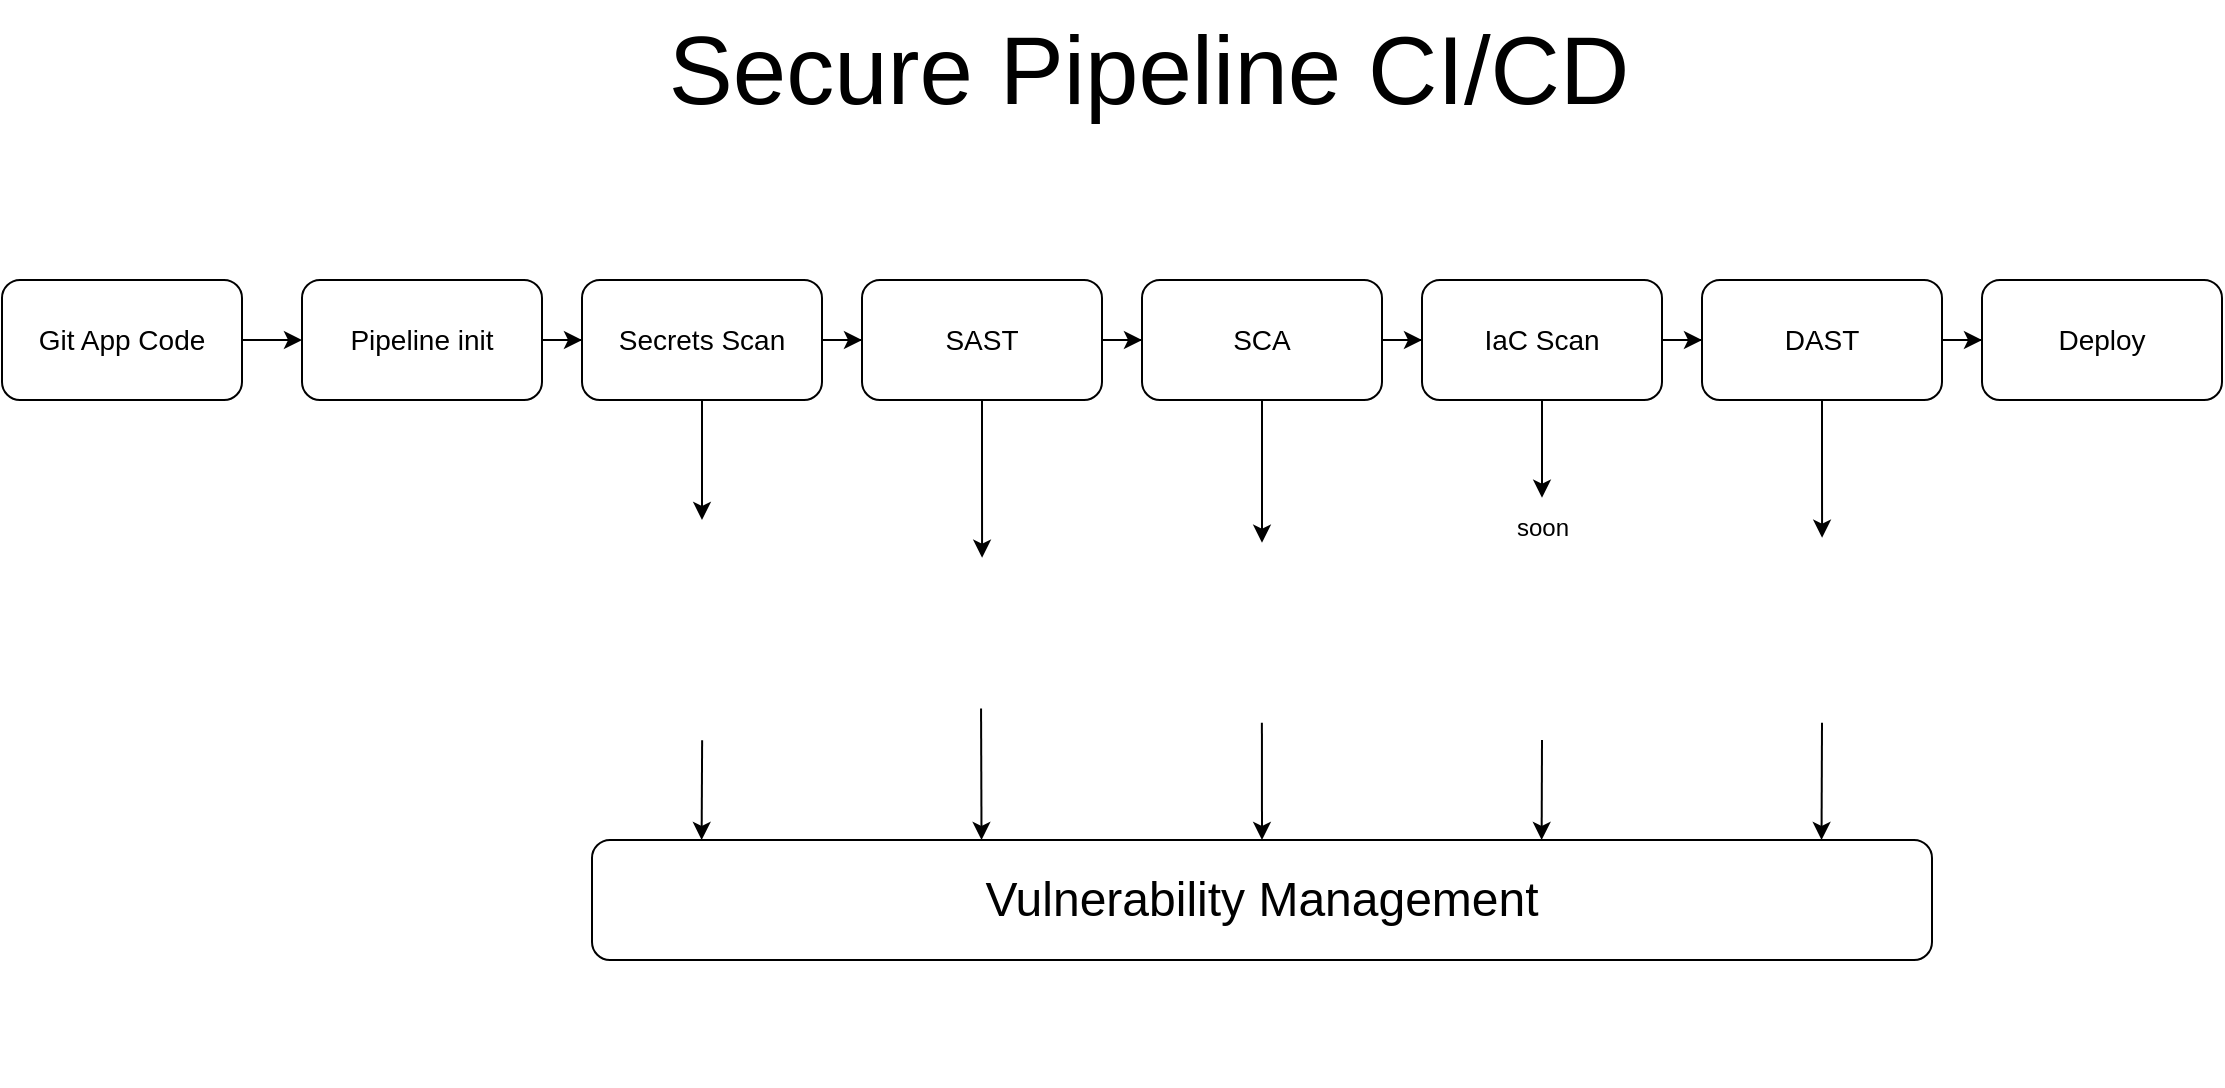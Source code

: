 <mxfile version="23.0.0" type="github">
  <diagram name="Página-1" id="RYFyYzwZ5WKq69sqdR-A">
    <mxGraphModel dx="1242" dy="820" grid="1" gridSize="10" guides="1" tooltips="1" connect="1" arrows="1" fold="1" page="1" pageScale="1" pageWidth="827" pageHeight="1169" math="0" shadow="0">
      <root>
        <mxCell id="0" />
        <mxCell id="1" parent="0" />
        <mxCell id="hn5n980xTfpvtiMm4V87-12" value="" style="edgeStyle=orthogonalEdgeStyle;rounded=0;orthogonalLoop=1;jettySize=auto;html=1;" parent="1" source="hn5n980xTfpvtiMm4V87-1" target="hn5n980xTfpvtiMm4V87-2" edge="1">
          <mxGeometry relative="1" as="geometry" />
        </mxCell>
        <mxCell id="hn5n980xTfpvtiMm4V87-1" value="&lt;font style=&quot;font-size: 14px;&quot;&gt;Git App Code&lt;/font&gt;" style="rounded=1;whiteSpace=wrap;html=1;" parent="1" vertex="1">
          <mxGeometry x="20" y="340" width="120" height="60" as="geometry" />
        </mxCell>
        <mxCell id="hn5n980xTfpvtiMm4V87-13" value="" style="edgeStyle=orthogonalEdgeStyle;rounded=0;orthogonalLoop=1;jettySize=auto;html=1;" parent="1" source="hn5n980xTfpvtiMm4V87-2" target="hn5n980xTfpvtiMm4V87-3" edge="1">
          <mxGeometry relative="1" as="geometry" />
        </mxCell>
        <mxCell id="hn5n980xTfpvtiMm4V87-2" value="&lt;font style=&quot;font-size: 14px;&quot;&gt;Pipeline init&lt;/font&gt;" style="rounded=1;whiteSpace=wrap;html=1;" parent="1" vertex="1">
          <mxGeometry x="170" y="340" width="120" height="60" as="geometry" />
        </mxCell>
        <mxCell id="hn5n980xTfpvtiMm4V87-14" value="" style="edgeStyle=orthogonalEdgeStyle;rounded=0;orthogonalLoop=1;jettySize=auto;html=1;" parent="1" source="hn5n980xTfpvtiMm4V87-3" target="hn5n980xTfpvtiMm4V87-4" edge="1">
          <mxGeometry relative="1" as="geometry" />
        </mxCell>
        <mxCell id="hn5n980xTfpvtiMm4V87-30" value="" style="edgeStyle=orthogonalEdgeStyle;rounded=0;orthogonalLoop=1;jettySize=auto;html=1;" parent="1" source="hn5n980xTfpvtiMm4V87-3" edge="1">
          <mxGeometry relative="1" as="geometry">
            <mxPoint x="370" y="460" as="targetPoint" />
          </mxGeometry>
        </mxCell>
        <mxCell id="hn5n980xTfpvtiMm4V87-3" value="&lt;font style=&quot;font-size: 14px;&quot;&gt;Secrets Scan&lt;/font&gt;" style="rounded=1;whiteSpace=wrap;html=1;" parent="1" vertex="1">
          <mxGeometry x="310" y="340" width="120" height="60" as="geometry" />
        </mxCell>
        <mxCell id="hn5n980xTfpvtiMm4V87-15" value="" style="edgeStyle=orthogonalEdgeStyle;rounded=0;orthogonalLoop=1;jettySize=auto;html=1;" parent="1" source="hn5n980xTfpvtiMm4V87-4" target="hn5n980xTfpvtiMm4V87-5" edge="1">
          <mxGeometry relative="1" as="geometry" />
        </mxCell>
        <mxCell id="hn5n980xTfpvtiMm4V87-31" value="" style="edgeStyle=orthogonalEdgeStyle;rounded=0;orthogonalLoop=1;jettySize=auto;html=1;" parent="1" source="hn5n980xTfpvtiMm4V87-4" target="hn5n980xTfpvtiMm4V87-23" edge="1">
          <mxGeometry relative="1" as="geometry" />
        </mxCell>
        <mxCell id="hn5n980xTfpvtiMm4V87-4" value="&lt;font style=&quot;font-size: 14px;&quot;&gt;SAST&lt;/font&gt;" style="rounded=1;whiteSpace=wrap;html=1;" parent="1" vertex="1">
          <mxGeometry x="450" y="340" width="120" height="60" as="geometry" />
        </mxCell>
        <mxCell id="hn5n980xTfpvtiMm4V87-16" value="" style="edgeStyle=orthogonalEdgeStyle;rounded=0;orthogonalLoop=1;jettySize=auto;html=1;" parent="1" source="hn5n980xTfpvtiMm4V87-5" target="hn5n980xTfpvtiMm4V87-6" edge="1">
          <mxGeometry relative="1" as="geometry" />
        </mxCell>
        <mxCell id="hn5n980xTfpvtiMm4V87-32" value="" style="edgeStyle=orthogonalEdgeStyle;rounded=0;orthogonalLoop=1;jettySize=auto;html=1;" parent="1" source="hn5n980xTfpvtiMm4V87-5" target="hn5n980xTfpvtiMm4V87-21" edge="1">
          <mxGeometry relative="1" as="geometry" />
        </mxCell>
        <mxCell id="hn5n980xTfpvtiMm4V87-5" value="&lt;font style=&quot;font-size: 14px;&quot;&gt;SCA&lt;/font&gt;" style="rounded=1;whiteSpace=wrap;html=1;" parent="1" vertex="1">
          <mxGeometry x="590" y="340" width="120" height="60" as="geometry" />
        </mxCell>
        <mxCell id="hn5n980xTfpvtiMm4V87-17" value="" style="edgeStyle=orthogonalEdgeStyle;rounded=0;orthogonalLoop=1;jettySize=auto;html=1;" parent="1" source="hn5n980xTfpvtiMm4V87-6" target="hn5n980xTfpvtiMm4V87-7" edge="1">
          <mxGeometry relative="1" as="geometry" />
        </mxCell>
        <mxCell id="hn5n980xTfpvtiMm4V87-33" value="" style="edgeStyle=orthogonalEdgeStyle;rounded=0;orthogonalLoop=1;jettySize=auto;html=1;" parent="1" source="hn5n980xTfpvtiMm4V87-6" target="hn5n980xTfpvtiMm4V87-29" edge="1">
          <mxGeometry relative="1" as="geometry" />
        </mxCell>
        <mxCell id="hn5n980xTfpvtiMm4V87-6" value="&lt;font style=&quot;font-size: 14px;&quot;&gt;IaC Scan&lt;/font&gt;" style="rounded=1;whiteSpace=wrap;html=1;" parent="1" vertex="1">
          <mxGeometry x="730" y="340" width="120" height="60" as="geometry" />
        </mxCell>
        <mxCell id="hn5n980xTfpvtiMm4V87-18" value="" style="edgeStyle=orthogonalEdgeStyle;rounded=0;orthogonalLoop=1;jettySize=auto;html=1;" parent="1" source="hn5n980xTfpvtiMm4V87-7" target="hn5n980xTfpvtiMm4V87-8" edge="1">
          <mxGeometry relative="1" as="geometry" />
        </mxCell>
        <mxCell id="hn5n980xTfpvtiMm4V87-34" value="" style="edgeStyle=orthogonalEdgeStyle;rounded=0;orthogonalLoop=1;jettySize=auto;html=1;" parent="1" source="hn5n980xTfpvtiMm4V87-7" target="hn5n980xTfpvtiMm4V87-26" edge="1">
          <mxGeometry relative="1" as="geometry" />
        </mxCell>
        <mxCell id="hn5n980xTfpvtiMm4V87-7" value="&lt;font style=&quot;font-size: 14px;&quot;&gt;DAST&lt;/font&gt;" style="rounded=1;whiteSpace=wrap;html=1;" parent="1" vertex="1">
          <mxGeometry x="870" y="340" width="120" height="60" as="geometry" />
        </mxCell>
        <mxCell id="hn5n980xTfpvtiMm4V87-8" value="&lt;font style=&quot;font-size: 14px;&quot;&gt;Deploy&lt;/font&gt;" style="rounded=1;whiteSpace=wrap;html=1;" parent="1" vertex="1">
          <mxGeometry x="1010" y="340" width="120" height="60" as="geometry" />
        </mxCell>
        <mxCell id="hn5n980xTfpvtiMm4V87-20" value="" style="shape=image;verticalLabelPosition=bottom;labelBackgroundColor=default;verticalAlign=top;aspect=fixed;imageAspect=0;image=https://strikeone.s3.us-east-2.amazonaws.com/website/Git_Leaks_f7d7a9bf95.png;clipPath=inset(13.33% 15.33% 20% 18.67%);" parent="1" vertex="1">
          <mxGeometry x="320" y="469.04" width="100.13" height="101.14" as="geometry" />
        </mxCell>
        <mxCell id="hn5n980xTfpvtiMm4V87-21" value="" style="shape=image;verticalLabelPosition=bottom;labelBackgroundColor=default;verticalAlign=top;aspect=fixed;imageAspect=0;image=https://strikeone.s3.us-east-2.amazonaws.com/website/Dependency_Check_7deb0a9d34.png;" parent="1" vertex="1">
          <mxGeometry x="605" y="471.34" width="90" height="90" as="geometry" />
        </mxCell>
        <mxCell id="hn5n980xTfpvtiMm4V87-23" value="" style="shape=image;verticalLabelPosition=bottom;labelBackgroundColor=default;verticalAlign=top;aspect=fixed;imageAspect=0;image=https://forwardsecurity.com/wp-content/uploads/2023/03/semgrep-1.png;clipPath=inset(19.14% 0% 19.71% 0%);" parent="1" vertex="1">
          <mxGeometry x="450.75" y="478.86" width="118.5" height="72.454" as="geometry" />
        </mxCell>
        <mxCell id="hn5n980xTfpvtiMm4V87-24" value="" style="shape=image;verticalLabelPosition=bottom;labelBackgroundColor=default;verticalAlign=top;aspect=fixed;imageAspect=0;image=https://miro.medium.com/v2/resize:fit:365/1*zEcUVR_Dy2h19HUi4XBJPA.png;" parent="1" vertex="1">
          <mxGeometry x="737.5" y="460" width="105" height="110.18" as="geometry" />
        </mxCell>
        <mxCell id="hn5n980xTfpvtiMm4V87-26" value="" style="shape=image;verticalLabelPosition=bottom;labelBackgroundColor=default;verticalAlign=top;aspect=fixed;imageAspect=0;image=https://toolswatch.org/wp-content/uploads/2012/08/zap-banner-square-e1344530293980.png;" parent="1" vertex="1">
          <mxGeometry x="883.75" y="468.84" width="92.5" height="92.5" as="geometry" />
        </mxCell>
        <mxCell id="hn5n980xTfpvtiMm4V87-27" value="&lt;font style=&quot;font-size: 48px;&quot;&gt;Secure Pipeline CI/CD&lt;/font&gt;" style="text;html=1;align=center;verticalAlign=middle;resizable=0;points=[];autosize=1;strokeColor=none;fillColor=none;" parent="1" vertex="1">
          <mxGeometry x="342.5" y="200" width="500" height="70" as="geometry" />
        </mxCell>
        <mxCell id="hn5n980xTfpvtiMm4V87-29" value="soon" style="text;html=1;align=center;verticalAlign=middle;resizable=0;points=[];autosize=1;strokeColor=none;fillColor=none;" parent="1" vertex="1">
          <mxGeometry x="765" y="448.86" width="50" height="30" as="geometry" />
        </mxCell>
        <mxCell id="hn5n980xTfpvtiMm4V87-35" value="&lt;font style=&quot;font-size: 24px;&quot;&gt;Vulnerability Management&lt;/font&gt;" style="rounded=1;whiteSpace=wrap;html=1;" parent="1" vertex="1">
          <mxGeometry x="315" y="620" width="670" height="60" as="geometry" />
        </mxCell>
        <mxCell id="hn5n980xTfpvtiMm4V87-50" value="" style="endArrow=classic;html=1;rounded=0;exitX=0.5;exitY=1;exitDx=0;exitDy=0;" parent="1" source="hn5n980xTfpvtiMm4V87-20" edge="1">
          <mxGeometry width="50" height="50" relative="1" as="geometry">
            <mxPoint x="369.772" y="579.978" as="sourcePoint" />
            <mxPoint x="369.82" y="620" as="targetPoint" />
          </mxGeometry>
        </mxCell>
        <mxCell id="hn5n980xTfpvtiMm4V87-51" value="" style="endArrow=classic;html=1;rounded=0;exitX=0.496;exitY=1.041;exitDx=0;exitDy=0;exitPerimeter=0;" parent="1" source="hn5n980xTfpvtiMm4V87-23" edge="1">
          <mxGeometry width="50" height="50" relative="1" as="geometry">
            <mxPoint x="509.95" y="570" as="sourcePoint" />
            <mxPoint x="509.77" y="620" as="targetPoint" />
          </mxGeometry>
        </mxCell>
        <mxCell id="hn5n980xTfpvtiMm4V87-52" value="" style="endArrow=classic;html=1;rounded=0;exitX=0.5;exitY=1;exitDx=0;exitDy=0;" parent="1" edge="1">
          <mxGeometry width="50" height="50" relative="1" as="geometry">
            <mxPoint x="649.95" y="561.34" as="sourcePoint" />
            <mxPoint x="650" y="620" as="targetPoint" />
          </mxGeometry>
        </mxCell>
        <mxCell id="hn5n980xTfpvtiMm4V87-53" value="" style="endArrow=classic;html=1;rounded=0;" parent="1" edge="1">
          <mxGeometry width="50" height="50" relative="1" as="geometry">
            <mxPoint x="790" y="570" as="sourcePoint" />
            <mxPoint x="789.82" y="620" as="targetPoint" />
          </mxGeometry>
        </mxCell>
        <mxCell id="hn5n980xTfpvtiMm4V87-54" value="" style="endArrow=classic;html=1;rounded=0;exitX=0.5;exitY=1;exitDx=0;exitDy=0;" parent="1" source="hn5n980xTfpvtiMm4V87-26" edge="1">
          <mxGeometry width="50" height="50" relative="1" as="geometry">
            <mxPoint x="929.95" y="570" as="sourcePoint" />
            <mxPoint x="929.77" y="620" as="targetPoint" />
          </mxGeometry>
        </mxCell>
        <mxCell id="hn5n980xTfpvtiMm4V87-55" value="" style="shape=image;verticalLabelPosition=bottom;labelBackgroundColor=default;verticalAlign=top;aspect=fixed;imageAspect=0;image=https://upload.wikimedia.org/wikipedia/commons/6/61/Defectdojologo.png;" parent="1" vertex="1">
          <mxGeometry x="430" y="670" width="440" height="72.6" as="geometry" />
        </mxCell>
        <mxCell id="hn5n980xTfpvtiMm4V87-56" value="" style="shape=image;verticalLabelPosition=bottom;labelBackgroundColor=default;verticalAlign=top;aspect=fixed;imageAspect=0;image=https://blog.4linux.com.br/wp-content/uploads/2017/07/Git_logo.png;" parent="1" vertex="1">
          <mxGeometry x="41.1" y="416.38" width="77.8" height="32.48" as="geometry" />
        </mxCell>
        <mxCell id="hn5n980xTfpvtiMm4V87-69" value="" style="shape=image;verticalLabelPosition=bottom;labelBackgroundColor=default;verticalAlign=top;aspect=fixed;imageAspect=0;image=https://cdn-ak.f.st-hatena.com/images/fotolife/I/IgnorantCoder/20230410/20230410170954.png;" parent="1" vertex="1">
          <mxGeometry x="205" y="408.86" width="50" height="50" as="geometry" />
        </mxCell>
      </root>
    </mxGraphModel>
  </diagram>
</mxfile>
